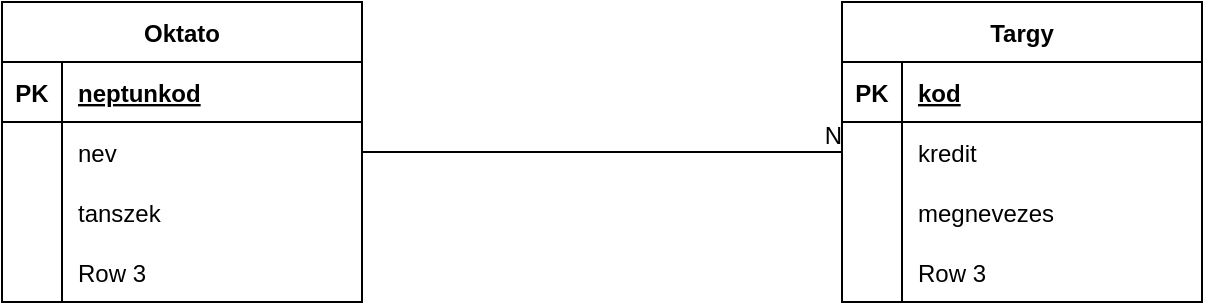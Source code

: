 <mxfile version="20.5.3" type="github">
  <diagram id="R2lEEEUBdFMjLlhIrx00" name="Page-1">
    <mxGraphModel dx="1422" dy="781" grid="1" gridSize="10" guides="1" tooltips="1" connect="1" arrows="1" fold="1" page="0" pageScale="1" pageWidth="850" pageHeight="1100" math="0" shadow="0" extFonts="Permanent Marker^https://fonts.googleapis.com/css?family=Permanent+Marker">
      <root>
        <mxCell id="0" />
        <mxCell id="1" parent="0" />
        <mxCell id="k-dFaI2tLlBZVzeMr7_2-1" value="Oktato" style="shape=table;startSize=30;container=1;collapsible=1;childLayout=tableLayout;fixedRows=1;rowLines=0;fontStyle=1;align=center;resizeLast=1;" vertex="1" parent="1">
          <mxGeometry x="20" width="180" height="150" as="geometry" />
        </mxCell>
        <mxCell id="k-dFaI2tLlBZVzeMr7_2-2" value="" style="shape=tableRow;horizontal=0;startSize=0;swimlaneHead=0;swimlaneBody=0;fillColor=none;collapsible=0;dropTarget=0;points=[[0,0.5],[1,0.5]];portConstraint=eastwest;top=0;left=0;right=0;bottom=1;" vertex="1" parent="k-dFaI2tLlBZVzeMr7_2-1">
          <mxGeometry y="30" width="180" height="30" as="geometry" />
        </mxCell>
        <mxCell id="k-dFaI2tLlBZVzeMr7_2-3" value="PK" style="shape=partialRectangle;connectable=0;fillColor=none;top=0;left=0;bottom=0;right=0;fontStyle=1;overflow=hidden;" vertex="1" parent="k-dFaI2tLlBZVzeMr7_2-2">
          <mxGeometry width="30" height="30" as="geometry">
            <mxRectangle width="30" height="30" as="alternateBounds" />
          </mxGeometry>
        </mxCell>
        <mxCell id="k-dFaI2tLlBZVzeMr7_2-4" value="neptunkod" style="shape=partialRectangle;connectable=0;fillColor=none;top=0;left=0;bottom=0;right=0;align=left;spacingLeft=6;fontStyle=5;overflow=hidden;" vertex="1" parent="k-dFaI2tLlBZVzeMr7_2-2">
          <mxGeometry x="30" width="150" height="30" as="geometry">
            <mxRectangle width="150" height="30" as="alternateBounds" />
          </mxGeometry>
        </mxCell>
        <mxCell id="k-dFaI2tLlBZVzeMr7_2-5" value="" style="shape=tableRow;horizontal=0;startSize=0;swimlaneHead=0;swimlaneBody=0;fillColor=none;collapsible=0;dropTarget=0;points=[[0,0.5],[1,0.5]];portConstraint=eastwest;top=0;left=0;right=0;bottom=0;" vertex="1" parent="k-dFaI2tLlBZVzeMr7_2-1">
          <mxGeometry y="60" width="180" height="30" as="geometry" />
        </mxCell>
        <mxCell id="k-dFaI2tLlBZVzeMr7_2-6" value="" style="shape=partialRectangle;connectable=0;fillColor=none;top=0;left=0;bottom=0;right=0;editable=1;overflow=hidden;" vertex="1" parent="k-dFaI2tLlBZVzeMr7_2-5">
          <mxGeometry width="30" height="30" as="geometry">
            <mxRectangle width="30" height="30" as="alternateBounds" />
          </mxGeometry>
        </mxCell>
        <mxCell id="k-dFaI2tLlBZVzeMr7_2-7" value="nev" style="shape=partialRectangle;connectable=0;fillColor=none;top=0;left=0;bottom=0;right=0;align=left;spacingLeft=6;overflow=hidden;" vertex="1" parent="k-dFaI2tLlBZVzeMr7_2-5">
          <mxGeometry x="30" width="150" height="30" as="geometry">
            <mxRectangle width="150" height="30" as="alternateBounds" />
          </mxGeometry>
        </mxCell>
        <mxCell id="k-dFaI2tLlBZVzeMr7_2-8" value="" style="shape=tableRow;horizontal=0;startSize=0;swimlaneHead=0;swimlaneBody=0;fillColor=none;collapsible=0;dropTarget=0;points=[[0,0.5],[1,0.5]];portConstraint=eastwest;top=0;left=0;right=0;bottom=0;" vertex="1" parent="k-dFaI2tLlBZVzeMr7_2-1">
          <mxGeometry y="90" width="180" height="30" as="geometry" />
        </mxCell>
        <mxCell id="k-dFaI2tLlBZVzeMr7_2-9" value="" style="shape=partialRectangle;connectable=0;fillColor=none;top=0;left=0;bottom=0;right=0;editable=1;overflow=hidden;" vertex="1" parent="k-dFaI2tLlBZVzeMr7_2-8">
          <mxGeometry width="30" height="30" as="geometry">
            <mxRectangle width="30" height="30" as="alternateBounds" />
          </mxGeometry>
        </mxCell>
        <mxCell id="k-dFaI2tLlBZVzeMr7_2-10" value="tanszek" style="shape=partialRectangle;connectable=0;fillColor=none;top=0;left=0;bottom=0;right=0;align=left;spacingLeft=6;overflow=hidden;" vertex="1" parent="k-dFaI2tLlBZVzeMr7_2-8">
          <mxGeometry x="30" width="150" height="30" as="geometry">
            <mxRectangle width="150" height="30" as="alternateBounds" />
          </mxGeometry>
        </mxCell>
        <mxCell id="k-dFaI2tLlBZVzeMr7_2-11" value="" style="shape=tableRow;horizontal=0;startSize=0;swimlaneHead=0;swimlaneBody=0;fillColor=none;collapsible=0;dropTarget=0;points=[[0,0.5],[1,0.5]];portConstraint=eastwest;top=0;left=0;right=0;bottom=0;" vertex="1" parent="k-dFaI2tLlBZVzeMr7_2-1">
          <mxGeometry y="120" width="180" height="30" as="geometry" />
        </mxCell>
        <mxCell id="k-dFaI2tLlBZVzeMr7_2-12" value="" style="shape=partialRectangle;connectable=0;fillColor=none;top=0;left=0;bottom=0;right=0;editable=1;overflow=hidden;" vertex="1" parent="k-dFaI2tLlBZVzeMr7_2-11">
          <mxGeometry width="30" height="30" as="geometry">
            <mxRectangle width="30" height="30" as="alternateBounds" />
          </mxGeometry>
        </mxCell>
        <mxCell id="k-dFaI2tLlBZVzeMr7_2-13" value="Row 3" style="shape=partialRectangle;connectable=0;fillColor=none;top=0;left=0;bottom=0;right=0;align=left;spacingLeft=6;overflow=hidden;" vertex="1" parent="k-dFaI2tLlBZVzeMr7_2-11">
          <mxGeometry x="30" width="150" height="30" as="geometry">
            <mxRectangle width="150" height="30" as="alternateBounds" />
          </mxGeometry>
        </mxCell>
        <mxCell id="k-dFaI2tLlBZVzeMr7_2-14" value="Targy" style="shape=table;startSize=30;container=1;collapsible=1;childLayout=tableLayout;fixedRows=1;rowLines=0;fontStyle=1;align=center;resizeLast=1;" vertex="1" parent="1">
          <mxGeometry x="440" width="180" height="150" as="geometry" />
        </mxCell>
        <mxCell id="k-dFaI2tLlBZVzeMr7_2-15" value="" style="shape=tableRow;horizontal=0;startSize=0;swimlaneHead=0;swimlaneBody=0;fillColor=none;collapsible=0;dropTarget=0;points=[[0,0.5],[1,0.5]];portConstraint=eastwest;top=0;left=0;right=0;bottom=1;" vertex="1" parent="k-dFaI2tLlBZVzeMr7_2-14">
          <mxGeometry y="30" width="180" height="30" as="geometry" />
        </mxCell>
        <mxCell id="k-dFaI2tLlBZVzeMr7_2-16" value="PK" style="shape=partialRectangle;connectable=0;fillColor=none;top=0;left=0;bottom=0;right=0;fontStyle=1;overflow=hidden;" vertex="1" parent="k-dFaI2tLlBZVzeMr7_2-15">
          <mxGeometry width="30" height="30" as="geometry">
            <mxRectangle width="30" height="30" as="alternateBounds" />
          </mxGeometry>
        </mxCell>
        <mxCell id="k-dFaI2tLlBZVzeMr7_2-17" value="kod" style="shape=partialRectangle;connectable=0;fillColor=none;top=0;left=0;bottom=0;right=0;align=left;spacingLeft=6;fontStyle=5;overflow=hidden;" vertex="1" parent="k-dFaI2tLlBZVzeMr7_2-15">
          <mxGeometry x="30" width="150" height="30" as="geometry">
            <mxRectangle width="150" height="30" as="alternateBounds" />
          </mxGeometry>
        </mxCell>
        <mxCell id="k-dFaI2tLlBZVzeMr7_2-18" value="" style="shape=tableRow;horizontal=0;startSize=0;swimlaneHead=0;swimlaneBody=0;fillColor=none;collapsible=0;dropTarget=0;points=[[0,0.5],[1,0.5]];portConstraint=eastwest;top=0;left=0;right=0;bottom=0;" vertex="1" parent="k-dFaI2tLlBZVzeMr7_2-14">
          <mxGeometry y="60" width="180" height="30" as="geometry" />
        </mxCell>
        <mxCell id="k-dFaI2tLlBZVzeMr7_2-19" value="" style="shape=partialRectangle;connectable=0;fillColor=none;top=0;left=0;bottom=0;right=0;editable=1;overflow=hidden;" vertex="1" parent="k-dFaI2tLlBZVzeMr7_2-18">
          <mxGeometry width="30" height="30" as="geometry">
            <mxRectangle width="30" height="30" as="alternateBounds" />
          </mxGeometry>
        </mxCell>
        <mxCell id="k-dFaI2tLlBZVzeMr7_2-20" value="kredit" style="shape=partialRectangle;connectable=0;fillColor=none;top=0;left=0;bottom=0;right=0;align=left;spacingLeft=6;overflow=hidden;" vertex="1" parent="k-dFaI2tLlBZVzeMr7_2-18">
          <mxGeometry x="30" width="150" height="30" as="geometry">
            <mxRectangle width="150" height="30" as="alternateBounds" />
          </mxGeometry>
        </mxCell>
        <mxCell id="k-dFaI2tLlBZVzeMr7_2-21" value="" style="shape=tableRow;horizontal=0;startSize=0;swimlaneHead=0;swimlaneBody=0;fillColor=none;collapsible=0;dropTarget=0;points=[[0,0.5],[1,0.5]];portConstraint=eastwest;top=0;left=0;right=0;bottom=0;" vertex="1" parent="k-dFaI2tLlBZVzeMr7_2-14">
          <mxGeometry y="90" width="180" height="30" as="geometry" />
        </mxCell>
        <mxCell id="k-dFaI2tLlBZVzeMr7_2-22" value="" style="shape=partialRectangle;connectable=0;fillColor=none;top=0;left=0;bottom=0;right=0;editable=1;overflow=hidden;" vertex="1" parent="k-dFaI2tLlBZVzeMr7_2-21">
          <mxGeometry width="30" height="30" as="geometry">
            <mxRectangle width="30" height="30" as="alternateBounds" />
          </mxGeometry>
        </mxCell>
        <mxCell id="k-dFaI2tLlBZVzeMr7_2-23" value="megnevezes" style="shape=partialRectangle;connectable=0;fillColor=none;top=0;left=0;bottom=0;right=0;align=left;spacingLeft=6;overflow=hidden;" vertex="1" parent="k-dFaI2tLlBZVzeMr7_2-21">
          <mxGeometry x="30" width="150" height="30" as="geometry">
            <mxRectangle width="150" height="30" as="alternateBounds" />
          </mxGeometry>
        </mxCell>
        <mxCell id="k-dFaI2tLlBZVzeMr7_2-24" value="" style="shape=tableRow;horizontal=0;startSize=0;swimlaneHead=0;swimlaneBody=0;fillColor=none;collapsible=0;dropTarget=0;points=[[0,0.5],[1,0.5]];portConstraint=eastwest;top=0;left=0;right=0;bottom=0;" vertex="1" parent="k-dFaI2tLlBZVzeMr7_2-14">
          <mxGeometry y="120" width="180" height="30" as="geometry" />
        </mxCell>
        <mxCell id="k-dFaI2tLlBZVzeMr7_2-25" value="" style="shape=partialRectangle;connectable=0;fillColor=none;top=0;left=0;bottom=0;right=0;editable=1;overflow=hidden;" vertex="1" parent="k-dFaI2tLlBZVzeMr7_2-24">
          <mxGeometry width="30" height="30" as="geometry">
            <mxRectangle width="30" height="30" as="alternateBounds" />
          </mxGeometry>
        </mxCell>
        <mxCell id="k-dFaI2tLlBZVzeMr7_2-26" value="Row 3" style="shape=partialRectangle;connectable=0;fillColor=none;top=0;left=0;bottom=0;right=0;align=left;spacingLeft=6;overflow=hidden;" vertex="1" parent="k-dFaI2tLlBZVzeMr7_2-24">
          <mxGeometry x="30" width="150" height="30" as="geometry">
            <mxRectangle width="150" height="30" as="alternateBounds" />
          </mxGeometry>
        </mxCell>
        <mxCell id="k-dFaI2tLlBZVzeMr7_2-27" value="" style="endArrow=none;html=1;rounded=0;exitX=1;exitY=0.5;exitDx=0;exitDy=0;entryX=0;entryY=0.5;entryDx=0;entryDy=0;edgeStyle=orthogonalEdgeStyle;" edge="1" parent="1" source="k-dFaI2tLlBZVzeMr7_2-5" target="k-dFaI2tLlBZVzeMr7_2-18">
          <mxGeometry relative="1" as="geometry">
            <mxPoint x="340" y="240" as="sourcePoint" />
            <mxPoint x="500" y="240" as="targetPoint" />
          </mxGeometry>
        </mxCell>
        <mxCell id="k-dFaI2tLlBZVzeMr7_2-28" value="N" style="resizable=0;html=1;align=right;verticalAlign=bottom;" connectable="0" vertex="1" parent="k-dFaI2tLlBZVzeMr7_2-27">
          <mxGeometry x="1" relative="1" as="geometry" />
        </mxCell>
      </root>
    </mxGraphModel>
  </diagram>
</mxfile>
